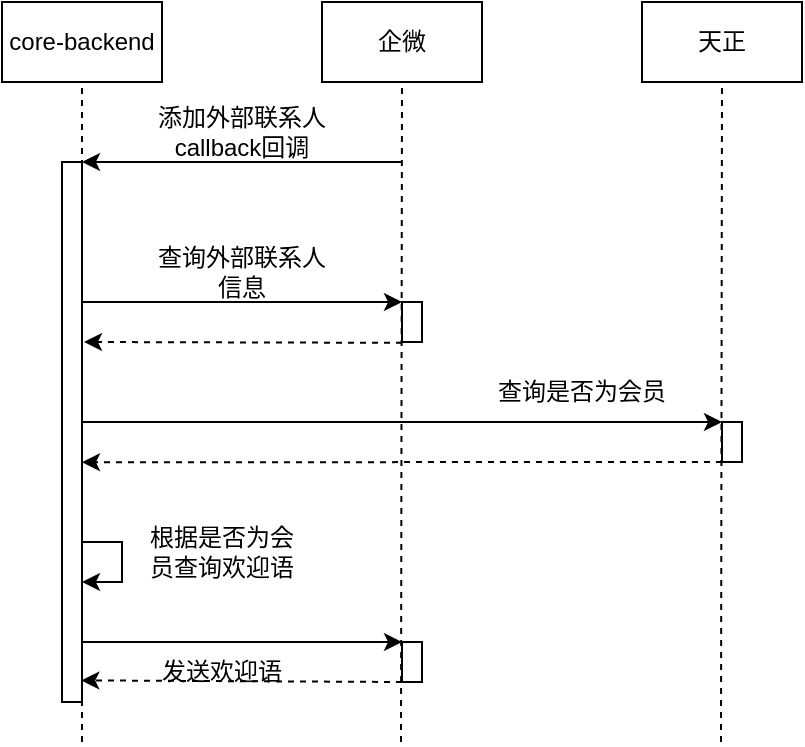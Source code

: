 <mxfile version="20.4.1" type="github">
  <diagram id="KCQneCu4ShJFoqbG489h" name="第 1 页">
    <mxGraphModel dx="1291" dy="877" grid="1" gridSize="10" guides="1" tooltips="1" connect="1" arrows="1" fold="1" page="1" pageScale="1" pageWidth="827" pageHeight="1169" math="0" shadow="0">
      <root>
        <mxCell id="0" />
        <mxCell id="1" parent="0" />
        <mxCell id="XtTgDjlZ0TL9g039hwYP-12" value="core-backend" style="rounded=0;whiteSpace=wrap;html=1;" vertex="1" parent="1">
          <mxGeometry x="160" y="240" width="80" height="40" as="geometry" />
        </mxCell>
        <mxCell id="XtTgDjlZ0TL9g039hwYP-13" value="企微" style="rounded=0;whiteSpace=wrap;html=1;" vertex="1" parent="1">
          <mxGeometry x="320" y="240" width="80" height="40" as="geometry" />
        </mxCell>
        <mxCell id="XtTgDjlZ0TL9g039hwYP-14" value="天正" style="rounded=0;whiteSpace=wrap;html=1;" vertex="1" parent="1">
          <mxGeometry x="480" y="240" width="80" height="40" as="geometry" />
        </mxCell>
        <mxCell id="XtTgDjlZ0TL9g039hwYP-15" value="" style="endArrow=none;dashed=1;html=1;rounded=0;entryX=0.5;entryY=1;entryDx=0;entryDy=0;" edge="1" parent="1" target="XtTgDjlZ0TL9g039hwYP-12">
          <mxGeometry width="50" height="50" relative="1" as="geometry">
            <mxPoint x="200" y="610" as="sourcePoint" />
            <mxPoint x="210" y="430" as="targetPoint" />
          </mxGeometry>
        </mxCell>
        <mxCell id="XtTgDjlZ0TL9g039hwYP-16" value="" style="endArrow=none;dashed=1;html=1;rounded=0;entryX=0.5;entryY=1;entryDx=0;entryDy=0;" edge="1" parent="1" target="XtTgDjlZ0TL9g039hwYP-13">
          <mxGeometry width="50" height="50" relative="1" as="geometry">
            <mxPoint x="359.5" y="610" as="sourcePoint" />
            <mxPoint x="359.5" y="360" as="targetPoint" />
          </mxGeometry>
        </mxCell>
        <mxCell id="XtTgDjlZ0TL9g039hwYP-17" value="" style="endArrow=none;dashed=1;html=1;rounded=0;entryX=0.5;entryY=1;entryDx=0;entryDy=0;" edge="1" parent="1" target="XtTgDjlZ0TL9g039hwYP-14">
          <mxGeometry width="50" height="50" relative="1" as="geometry">
            <mxPoint x="519.5" y="610" as="sourcePoint" />
            <mxPoint x="519.5" y="360" as="targetPoint" />
          </mxGeometry>
        </mxCell>
        <mxCell id="XtTgDjlZ0TL9g039hwYP-18" value="" style="endArrow=classic;html=1;rounded=0;" edge="1" parent="1">
          <mxGeometry width="50" height="50" relative="1" as="geometry">
            <mxPoint x="360" y="320" as="sourcePoint" />
            <mxPoint x="200" y="320" as="targetPoint" />
          </mxGeometry>
        </mxCell>
        <mxCell id="XtTgDjlZ0TL9g039hwYP-19" value="添加外部联系人callback回调" style="text;html=1;strokeColor=none;fillColor=none;align=center;verticalAlign=middle;whiteSpace=wrap;rounded=0;" vertex="1" parent="1">
          <mxGeometry x="230" y="290" width="100" height="30" as="geometry" />
        </mxCell>
        <mxCell id="XtTgDjlZ0TL9g039hwYP-20" value="" style="rounded=0;whiteSpace=wrap;html=1;" vertex="1" parent="1">
          <mxGeometry x="190" y="320" width="10" height="270" as="geometry" />
        </mxCell>
        <mxCell id="XtTgDjlZ0TL9g039hwYP-47" value="查询外部联系人信息" style="text;html=1;strokeColor=none;fillColor=none;align=center;verticalAlign=middle;whiteSpace=wrap;rounded=0;" vertex="1" parent="1">
          <mxGeometry x="235" y="360" width="90" height="30" as="geometry" />
        </mxCell>
        <mxCell id="XtTgDjlZ0TL9g039hwYP-48" value="" style="endArrow=classic;html=1;rounded=0;" edge="1" parent="1">
          <mxGeometry width="50" height="50" relative="1" as="geometry">
            <mxPoint x="200" y="450" as="sourcePoint" />
            <mxPoint x="520" y="450" as="targetPoint" />
          </mxGeometry>
        </mxCell>
        <mxCell id="XtTgDjlZ0TL9g039hwYP-49" value="" style="rounded=0;whiteSpace=wrap;html=1;" vertex="1" parent="1">
          <mxGeometry x="520" y="450" width="10" height="20" as="geometry" />
        </mxCell>
        <mxCell id="XtTgDjlZ0TL9g039hwYP-50" value="查询是否为会员" style="text;html=1;strokeColor=none;fillColor=none;align=center;verticalAlign=middle;whiteSpace=wrap;rounded=0;" vertex="1" parent="1">
          <mxGeometry x="400" y="420" width="100" height="30" as="geometry" />
        </mxCell>
        <mxCell id="XtTgDjlZ0TL9g039hwYP-51" value="" style="endArrow=classic;html=1;rounded=0;entryX=1;entryY=0.556;entryDx=0;entryDy=0;entryPerimeter=0;dashed=1;" edge="1" parent="1" target="XtTgDjlZ0TL9g039hwYP-20">
          <mxGeometry width="50" height="50" relative="1" as="geometry">
            <mxPoint x="520" y="470" as="sourcePoint" />
            <mxPoint x="210" y="510" as="targetPoint" />
          </mxGeometry>
        </mxCell>
        <mxCell id="XtTgDjlZ0TL9g039hwYP-52" value="" style="endArrow=classic;html=1;rounded=0;" edge="1" parent="1">
          <mxGeometry width="50" height="50" relative="1" as="geometry">
            <mxPoint x="200" y="510" as="sourcePoint" />
            <mxPoint x="200" y="530.0" as="targetPoint" />
            <Array as="points">
              <mxPoint x="220" y="510" />
              <mxPoint x="220" y="530" />
            </Array>
          </mxGeometry>
        </mxCell>
        <mxCell id="XtTgDjlZ0TL9g039hwYP-53" value="根据是否为会员查询欢迎语" style="text;html=1;strokeColor=none;fillColor=none;align=center;verticalAlign=middle;whiteSpace=wrap;rounded=0;" vertex="1" parent="1">
          <mxGeometry x="230" y="500" width="80" height="30" as="geometry" />
        </mxCell>
        <mxCell id="XtTgDjlZ0TL9g039hwYP-54" value="" style="endArrow=classic;html=1;rounded=0;" edge="1" parent="1">
          <mxGeometry width="50" height="50" relative="1" as="geometry">
            <mxPoint x="200" y="560" as="sourcePoint" />
            <mxPoint x="360" y="560" as="targetPoint" />
          </mxGeometry>
        </mxCell>
        <mxCell id="XtTgDjlZ0TL9g039hwYP-55" value="" style="rounded=0;whiteSpace=wrap;html=1;" vertex="1" parent="1">
          <mxGeometry x="360" y="560" width="10" height="20" as="geometry" />
        </mxCell>
        <mxCell id="XtTgDjlZ0TL9g039hwYP-56" value="发送欢迎语" style="text;html=1;strokeColor=none;fillColor=none;align=center;verticalAlign=middle;whiteSpace=wrap;rounded=0;" vertex="1" parent="1">
          <mxGeometry x="235" y="560" width="70" height="30" as="geometry" />
        </mxCell>
        <mxCell id="XtTgDjlZ0TL9g039hwYP-57" value="" style="endArrow=classic;html=1;rounded=0;" edge="1" parent="1">
          <mxGeometry width="50" height="50" relative="1" as="geometry">
            <mxPoint x="200" y="390" as="sourcePoint" />
            <mxPoint x="360" y="390" as="targetPoint" />
          </mxGeometry>
        </mxCell>
        <mxCell id="XtTgDjlZ0TL9g039hwYP-58" value="" style="endArrow=classic;html=1;rounded=0;entryX=0.967;entryY=0.96;entryDx=0;entryDy=0;entryPerimeter=0;dashed=1;exitX=0;exitY=1;exitDx=0;exitDy=0;" edge="1" parent="1" source="XtTgDjlZ0TL9g039hwYP-55" target="XtTgDjlZ0TL9g039hwYP-20">
          <mxGeometry width="50" height="50" relative="1" as="geometry">
            <mxPoint x="530" y="500.0" as="sourcePoint" />
            <mxPoint x="209.36" y="499.68" as="targetPoint" />
          </mxGeometry>
        </mxCell>
        <mxCell id="XtTgDjlZ0TL9g039hwYP-59" value="" style="endArrow=classic;html=1;rounded=0;dashed=1;exitX=0;exitY=1;exitDx=0;exitDy=0;" edge="1" parent="1">
          <mxGeometry width="50" height="50" relative="1" as="geometry">
            <mxPoint x="360" y="410.42" as="sourcePoint" />
            <mxPoint x="201" y="410" as="targetPoint" />
          </mxGeometry>
        </mxCell>
        <mxCell id="XtTgDjlZ0TL9g039hwYP-60" value="" style="rounded=0;whiteSpace=wrap;html=1;" vertex="1" parent="1">
          <mxGeometry x="360" y="390" width="10" height="20" as="geometry" />
        </mxCell>
      </root>
    </mxGraphModel>
  </diagram>
</mxfile>
